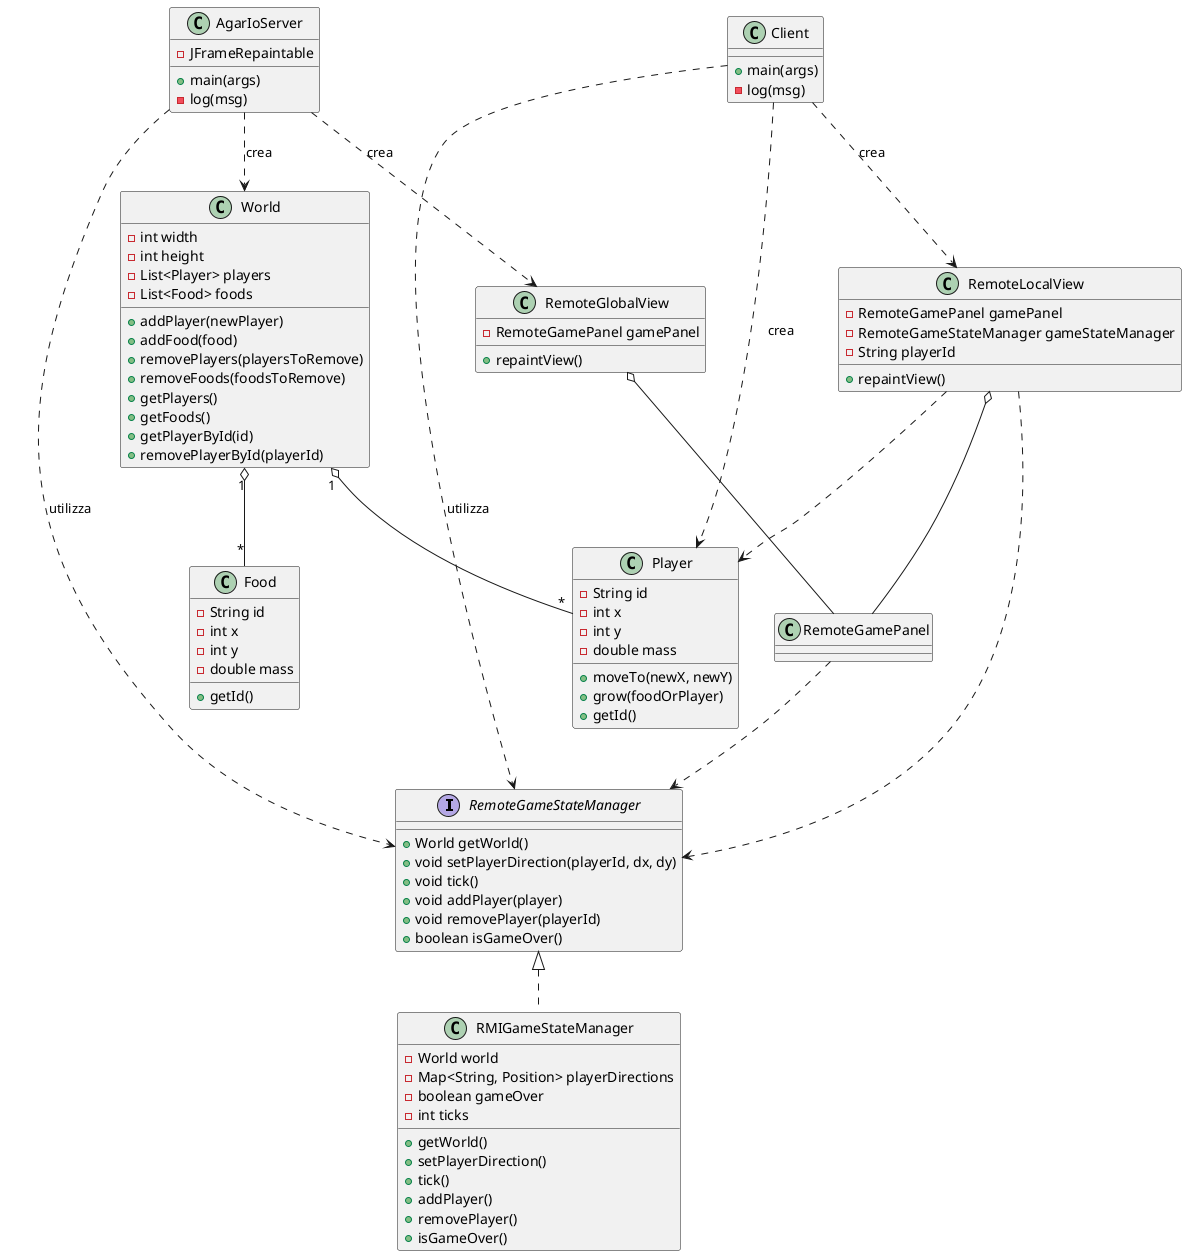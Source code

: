 @startuml
interface RemoteGameStateManager {
    +World getWorld()
    +void setPlayerDirection(playerId, dx, dy)
    +void tick()
    +void addPlayer(player)
    +void removePlayer(playerId)
    +boolean isGameOver()
}

class RMIGameStateManager {
    -World world
    -Map<String, Position> playerDirections
    -boolean gameOver
    -int ticks
    +getWorld()
    +setPlayerDirection()
    +tick()
    +addPlayer()
    +removePlayer()
    +isGameOver()
}

class World {
    -int width
    -int height
    -List<Player> players
    -List<Food> foods
    +addPlayer(newPlayer)
    +addFood(food)
    +removePlayers(playersToRemove)
    +removeFoods(foodsToRemove)
    +getPlayers()
    +getFoods()
    +getPlayerById(id)
    +removePlayerById(playerId)
}

class Player {
    -String id
    -int x
    -int y
    -double mass
    +moveTo(newX, newY)
    +grow(foodOrPlayer)
    +getId()
}

class Food {
    -String id
    -int x
    -int y
    -double mass
    +getId()
}

class AgarIoServer {
    +main(args)
    -log(msg)
    -JFrameRepaintable
}

class Client {
    +main(args)
    -log(msg)
}

class RemoteGlobalView {
    -RemoteGamePanel gamePanel
    +repaintView()
}

class RemoteLocalView {
    -RemoteGamePanel gamePanel
    -RemoteGameStateManager gameStateManager
    -String playerId
    +repaintView()
}

class RemoteGamePanel

RemoteGameStateManager <|.. RMIGameStateManager
World "1" o-- "*" Player
World "1" o-- "*" Food
AgarIoServer ..> RemoteGameStateManager : utilizza
AgarIoServer ..> World : crea
AgarIoServer ..> RemoteGlobalView : crea
Client ..> RemoteGameStateManager : utilizza
Client ..> Player : crea
Client ..> RemoteLocalView : crea
RemoteGlobalView o-- RemoteGamePanel
RemoteLocalView o-- RemoteGamePanel
RemoteLocalView ..> RemoteGameStateManager
RemoteLocalView ..> Player
RemoteGamePanel ..> RemoteGameStateManager

@enduml